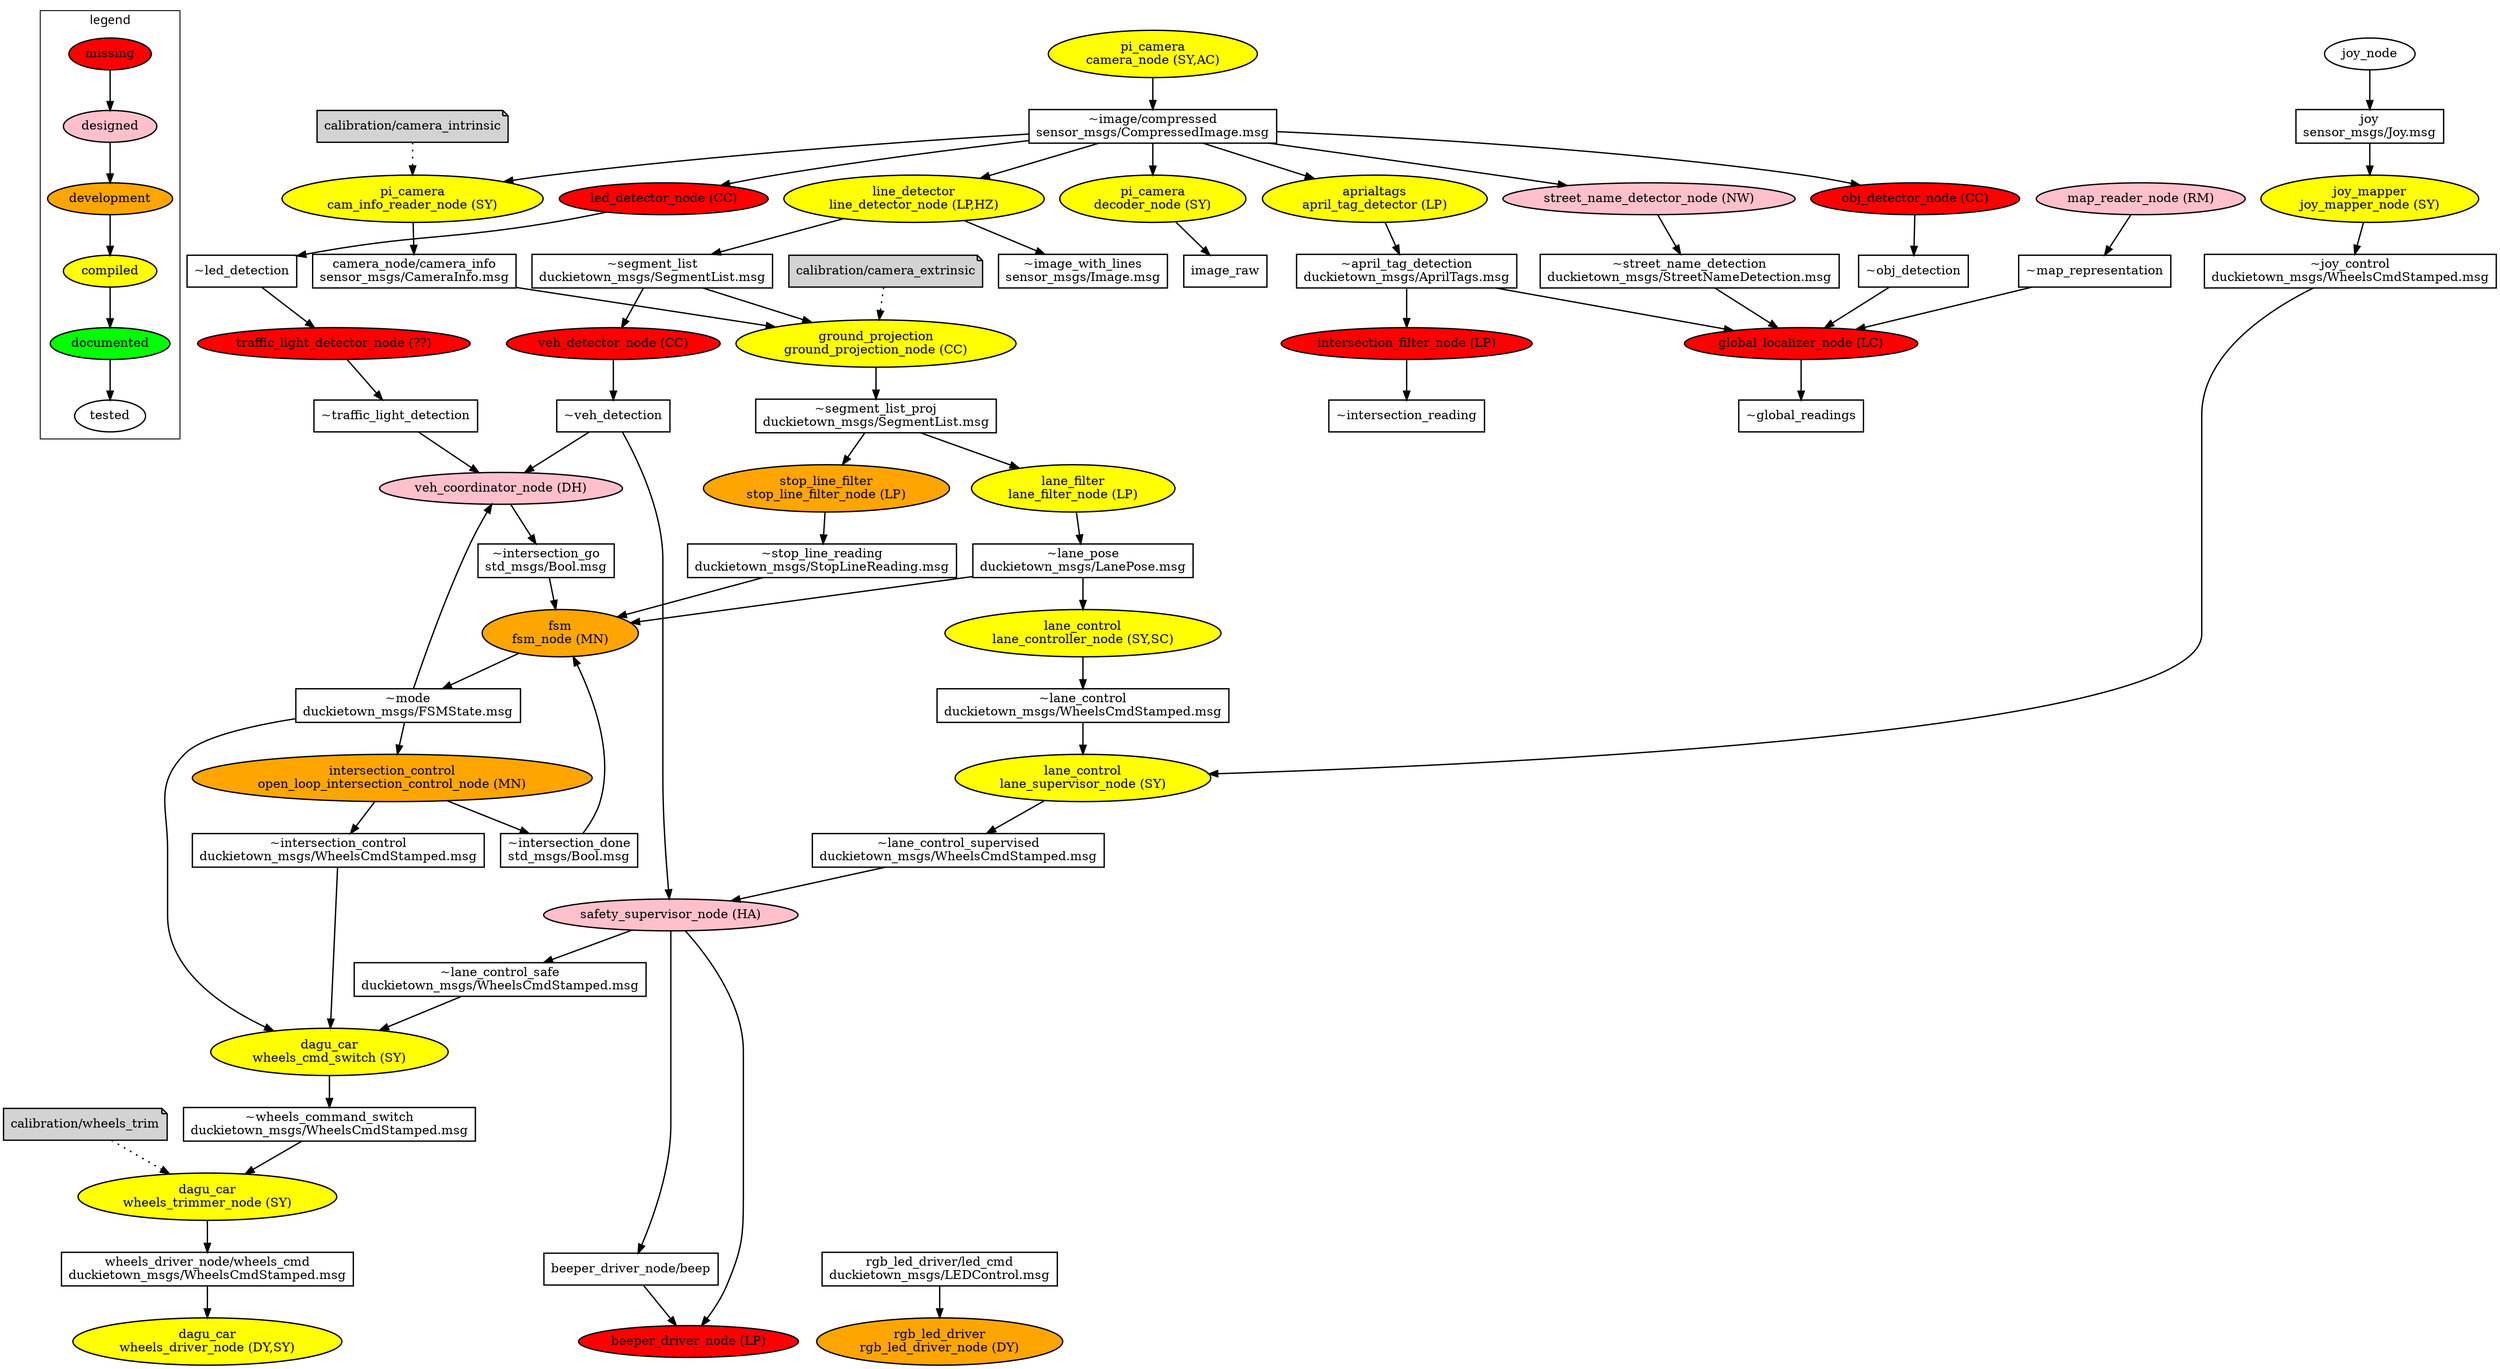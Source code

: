 digraph D {
	fontname="sans";
	//rankdir=LR;
	edge [penwidth=1.5]
	node [penwidth=1.5]

	subgraph cluster_legend{
		label="legend"
		// ROS Topics
		//topic_name;
		// ROS Nodes
		node [shape=ellipse,fillcolor=white,style=filled];
		missing [label="missing", fillcolor=red];
		designed [label="designed", fillcolor=pink];
		development [label="development", fillcolor=orange];
		compiled [label="compiled", fillcolor=yellow];
		documented [label="documented", fillcolor=green];
		tested [label="tested", fillcolor=white];
		missing->designed->development->compiled->documented->tested;
	}

	// ==== Nodes Definition ==== //
	node [shape=ellipse,style=filled];
	subgraph node_missing{
		node [fillcolor=red];
		global_localizer[label="global_localizer_node (LC)"];
		intersection_filter_node[label="intersection_filter_node (LP)"];
		led_detector_node[label="led_detector_node (CC)"];
		obj_detector_node[label="obj_detector_node (CC)"];
		beeper_driver_node[label="beeper_driver_node (LP)"];
		veh_detector_node[label="veh_detector_node (CC)"];
		traffic_light_detector_node[label="traffic_light_detector_node (??)"];
		//coordination_controller[label="coordination_controller (MN?)"];
	}
	subgraph node_designed{
		node [fillcolor=pink];
		//mission_planner[label="mission_planner_node (MN)"];
		street_name_detector_node[label="street_name_detector_node (NW)"];
		safety_supervisor_node[label="safety_supervisor_node (HA)"];
		map_reader_node[label="map_reader_node (RM)"];
		veh_coordinator_node[label="veh_coordinator_node (DH)"]
	}
	subgraph node_development{
		node [fillcolor=orange];
		open_loop_intersection_control_node[label="intersection_control\nopen_loop_intersection_control_node (MN)"];
		stop_line_filter_node[label="stop_line_filter\nstop_line_filter_node (LP)"];
		rgb_led_driver_node[label="rgb_led_driver\nrgb_led_driver_node (DY)"];
		fsm_node[label="fsm\nfsm_node (MN)"];
	}
	subgraph node_compiled{
		node [fillcolor=yellow];
		wheels_driver_node[label="dagu_car\nwheels_driver_node (DY,SY)"];
		wheels_cmd_switch_node[label="dagu_car\nwheels_cmd_switch (SY)"]
		camera_node[label="pi_camera\ncamera_node (SY,AC)"];
		decoder_node[label="pi_camera\ndecoder_node (SY)"];
		cam_info_reader_node[label="pi_camera\ncam_info_reader_node (SY)"];
		lane_controller_node[label="lane_control\nlane_controller_node (SY,SC)"];
		line_detector_node[label="line_detector\nline_detector_node (LP,HZ)"];
		april_tag_detector[label="aprialtags\napril_tag_detector (LP)"];
		lane_supervisor[label="lane_control\nlane_supervisor_node (SY)"];
		joy_mapper_node[label="joy_mapper\njoy_mapper_node (SY)"];
		ground_projection_node[label="ground_projection\nground_projection_node (CC)"];
		wheels_trimmer[label="dagu_car\nwheels_trimmer_node (SY)"];
		lane_filter_node[label="lane_filter\nlane_filter_node (LP)"]; 
	}
	subgraph node_documented{
		node [fillcolor=green];
	}
	subgraph node_tested{
		node [fillcolor=white];
		joy_node[label="joy_node"];
		//image_proc;
	}

	// === Files Definition ===
	node [shape=note,style=filled];
	subgraph files{
		motion_calibration_file[label="calibration/wheels_trim"];
		extrinsic_calibration_file[label="calibration/camera_extrinsic"];
		intrinsic_calibration_file[label="calibration/camera_intrinsic"];
	}



	//subgraph node_test {
		//node[shape=box,fillcolor=red];
		//street_name_detector_node;
		//joy_node;
		//joy_mapper_node;
	//}

	// ==== Topics ====
	node [shape=box,style=filled,fillcolor=white];
	//{rank=same; mission; joy; map_representation;}
	map_representation[label="~map_representation"];
	segment_list[label="~segment_list\nduckietown_msgs/SegmentList.msg"];
	segment_list_proj[label="~segment_list_proj\nduckietown_msgs/SegmentList.msg"];
	image_with_lines[label="~image_with_lines\nsensor_msgs/Image.msg"];
	lane_pose[label="~lane_pose\nduckietown_msgs/LanePose.msg"]; //LaneReading: y, phi, sigma_y, sigma_phi, status
	lane_control[label="~lane_control\nduckietown_msgs/WheelsCmdStamped.msg"];
	lane_control_sup[label="~lane_control_supervised\nduckietown_msgs/WheelsCmdStamped.msg"];
	lane_control_safe[label="~lane_control_safe\nduckietown_msgs/WheelsCmdStamped.msg"];
	april_tag_detection[label="~april_tag_detection\nduckietown_msgs/AprilTags.msg"];
	led_detection[label="~led_detection"];
	veh_detection[label="~veh_detection"];
	traffic_light_detection[label="~traffic_light_detection"];
	intersection_reading[label="~intersection_reading"];
	obj_detection[label="~obj_detection"];
	global_readings[label="~global_readings"];
	mode[label="~mode\nduckietown_msgs/FSMState.msg"];
	joy_control[label="~joy_control\nduckietown_msgs/WheelsCmdStamped.msg"];
	intersection_control[label="~intersection_control\nduckietown_msgs/WheelsCmdStamped.msg"];
	street_name_detection[label="~street_name_detection\nduckietown_msgs/StreetNameDetection.msg"];
	wheels_command[label="wheels_driver_node/wheels_cmd\nduckietown_msgs/WheelsCmdStamped.msg"];
	wheels_command_switch[label="~wheels_command_switch\nduckietown_msgs/WheelsCmdStamped.msg"];
	camera_info[label="camera_node/camera_info\nsensor_msgs/CameraInfo.msg"];
	image_compressed[label="~image/compressed\nsensor_msgs/CompressedImage.msg"];
	intersection_go[label="~intersection_go\nstd_msgs/Bool.msg"];
	intersection_done[label="~intersection_done\nstd_msgs/Bool.msg"];
	//stop_line_dist[label="~stop_line_dist\nstd_msgs/Float32.msg"];
	//at_stop_line[label="~at_stop_line\nstd_msgs/Bool.msg"];
	stop_line_reading[label="~stop_line_reading\nduckietown_msgs/StopLineReading.msg"]
	//in_lane[label="~in_lane\nstd_msgs/Bool.msg"];
	beep[label="beeper_driver_node/beep"];
	led_cmd[label="rgb_led_driver/led_cmd\nduckietown_msgs/LEDControl.msg"];
	joy[label="joy\nsensor_msgs/Joy.msg"];

	{rank=max; wheels_driver_node;beeper_driver_node;rgb_led_driver_node}
	{rank=min; camera_node;joy_node}
	{rank=same;beep;wheels_command;led_cmd}

	// ==== Connections ====
	veh_coordinator_node->intersection_go;
	intersection_go->fsm_node;
	intersection_done->fsm_node;
	stop_line_reading->fsm_node;
	lane_pose->fsm_node;
	open_loop_intersection_control_node->intersection_done;
	//lane_filter_node->in_lane;
	//stop_line_filter_node->at_stop_line;
	fsm_node->mode;

	led_cmd->rgb_led_driver_node;
	stop_line_filter_node->stop_line_reading;

	camera_node->image_compressed;
	intrinsic_calibration_file->cam_info_reader_node[style="dotted"];
	image_compressed->cam_info_reader_node;
	cam_info_reader_node->camera_info;
	image_compressed->line_detector_node;
	image_compressed->led_detector_node;
	image_compressed->decoder_node;
	decoder_node->image_raw;
	image_compressed->april_tag_detector;
	image_compressed->obj_detector_node;
	image_compressed->street_name_detector_node;
	street_name_detector_node->street_name_detection;
	led_detector_node->led_detection;
	led_detection->traffic_light_detector_node;
	segment_list->veh_detector_node;
	veh_detector_node->veh_detection;
	traffic_light_detector_node->traffic_light_detection;
	intersection_filter_node->intersection_reading;
	line_detector_node->segment_list 
	line_detector_node->image_with_lines 
	segment_list_proj->stop_line_filter_node;
	segment_list_proj->lane_filter_node;
	lane_filter_node->lane_pose;
	lane_pose->lane_controller_node;
	//lane_pose->mission_planner;
	//stop_line_filter_node->stop_line_reading;
	//stop_line_reading->lane_controller_node;
	////stop_line_reading->mission_planner;
	obj_detector_node->obj_detection;
	obj_detection->global_localizer;
	street_name_detection->global_localizer;
	april_tag_detector->april_tag_detection;
	april_tag_detection->intersection_filter_node;
	april_tag_detection->global_localizer;
	global_localizer->global_readings;
	map_reader_node -> map_representation;
	map_representation->global_localizer;
	//map_representation->mission_planner;
	joy_node->joy->joy_mapper_node->joy_control;
	joy_control-> lane_supervisor;
	lane_controller_node->lane_control;
	lane_control-> lane_supervisor;
	lane_supervisor-> lane_control_sup;
	lane_control_sup->safety_supervisor_node;
	safety_supervisor_node->lane_control_safe;
	safety_supervisor_node->beeper_driver_node;
	//intersection_reading->mission_planner;
	veh_detection->safety_supervisor_node;
	open_loop_intersection_control_node->intersection_control;
	//global_readings->mission_planner;
	//mission_planner->mode;
	//mission->mission_planner;
	extrinsic_calibration_file->ground_projection_node[style="dotted"];
	camera_info->ground_projection_node;
	segment_list->ground_projection_node;
	ground_projection_node->segment_list_proj;
	veh_detection->veh_coordinator_node;
	traffic_light_detection->veh_coordinator_node;
	//veh_coordinator_node->veh_coord_go;
	////veh_coord_go->mission_planner;
	mode->veh_coordinator_node;
	//mode->lane_controller_node;
	mode->open_loop_intersection_control_node;
	mode->wheels_cmd_switch_node;
	wheels_cmd_switch_node->wheels_command_switch;
	wheels_command_switch->wheels_trimmer;
	motion_calibration_file->wheels_trimmer[style="dotted"]
	wheels_trimmer->wheels_command;
	lane_control_safe->wheels_cmd_switch_node;
	intersection_control->wheels_cmd_switch_node;
	wheels_command->wheels_driver_node;
	safety_supervisor_node->beep;
	beep->beeper_driver_node;

}